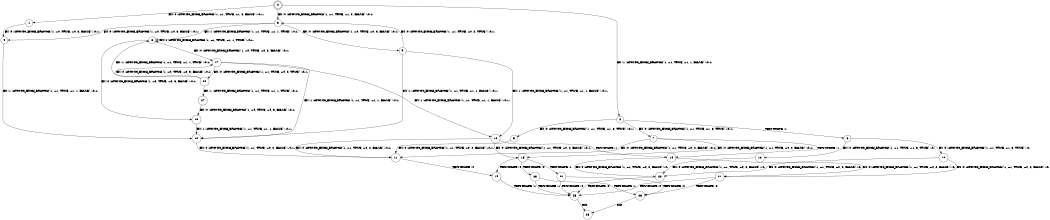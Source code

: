 digraph BCG {
size = "7, 10.5";
center = TRUE;
node [shape = circle];
0 [peripheries = 2];
0 -> 1 [label = "EX !0 !ATOMIC_EXCH_BRANCH (1, +1, TRUE, +1, 3, FALSE) !:0:1:"];
0 -> 2 [label = "EX !1 !ATOMIC_EXCH_BRANCH (1, +1, TRUE, +1, 1, FALSE) !:0:1:"];
0 -> 3 [label = "EX !0 !ATOMIC_EXCH_BRANCH (1, +1, TRUE, +1, 3, FALSE) !:0:1:"];
1 -> 4 [label = "EX !0 !ATOMIC_EXCH_BRANCH (1, +0, TRUE, +0, 3, FALSE) !:0:1:"];
2 -> 5 [label = "EX !0 !ATOMIC_EXCH_BRANCH (1, +1, TRUE, +1, 3, TRUE) !:0:1:"];
2 -> 6 [label = "TERMINATE !1"];
2 -> 7 [label = "EX !0 !ATOMIC_EXCH_BRANCH (1, +1, TRUE, +1, 3, TRUE) !:0:1:"];
3 -> 4 [label = "EX !0 !ATOMIC_EXCH_BRANCH (1, +0, TRUE, +0, 3, FALSE) !:0:1:"];
3 -> 8 [label = "EX !1 !ATOMIC_EXCH_BRANCH (1, +1, TRUE, +1, 1, TRUE) !:0:1:"];
3 -> 9 [label = "EX !0 !ATOMIC_EXCH_BRANCH (1, +0, TRUE, +0, 3, FALSE) !:0:1:"];
4 -> 10 [label = "EX !1 !ATOMIC_EXCH_BRANCH (1, +1, TRUE, +1, 1, FALSE) !:0:1:"];
5 -> 11 [label = "EX !0 !ATOMIC_EXCH_BRANCH (1, +1, TRUE, +0, 2, FALSE) !:0:1:"];
6 -> 12 [label = "EX !0 !ATOMIC_EXCH_BRANCH (1, +1, TRUE, +1, 3, TRUE) !:0:"];
6 -> 13 [label = "EX !0 !ATOMIC_EXCH_BRANCH (1, +1, TRUE, +1, 3, TRUE) !:0:"];
7 -> 11 [label = "EX !0 !ATOMIC_EXCH_BRANCH (1, +1, TRUE, +0, 2, FALSE) !:0:1:"];
7 -> 14 [label = "TERMINATE !1"];
7 -> 15 [label = "EX !0 !ATOMIC_EXCH_BRANCH (1, +1, TRUE, +0, 2, FALSE) !:0:1:"];
8 -> 16 [label = "EX !0 !ATOMIC_EXCH_BRANCH (1, +0, TRUE, +0, 3, FALSE) !:0:1:"];
8 -> 8 [label = "EX !1 !ATOMIC_EXCH_BRANCH (1, +1, TRUE, +1, 1, TRUE) !:0:1:"];
8 -> 17 [label = "EX !0 !ATOMIC_EXCH_BRANCH (1, +0, TRUE, +0, 3, FALSE) !:0:1:"];
9 -> 10 [label = "EX !1 !ATOMIC_EXCH_BRANCH (1, +1, TRUE, +1, 1, FALSE) !:0:1:"];
9 -> 18 [label = "EX !1 !ATOMIC_EXCH_BRANCH (1, +1, TRUE, +1, 1, FALSE) !:0:1:"];
9 -> 3 [label = "EX !0 !ATOMIC_EXCH_BRANCH (1, +1, TRUE, +0, 2, TRUE) !:0:1:"];
10 -> 11 [label = "EX !0 !ATOMIC_EXCH_BRANCH (1, +1, TRUE, +0, 2, FALSE) !:0:1:"];
11 -> 19 [label = "TERMINATE !0"];
12 -> 20 [label = "EX !0 !ATOMIC_EXCH_BRANCH (1, +1, TRUE, +0, 2, FALSE) !:0:"];
13 -> 20 [label = "EX !0 !ATOMIC_EXCH_BRANCH (1, +1, TRUE, +0, 2, FALSE) !:0:"];
13 -> 21 [label = "EX !0 !ATOMIC_EXCH_BRANCH (1, +1, TRUE, +0, 2, FALSE) !:0:"];
14 -> 20 [label = "EX !0 !ATOMIC_EXCH_BRANCH (1, +1, TRUE, +0, 2, FALSE) !:0:"];
14 -> 21 [label = "EX !0 !ATOMIC_EXCH_BRANCH (1, +1, TRUE, +0, 2, FALSE) !:0:"];
15 -> 19 [label = "TERMINATE !0"];
15 -> 22 [label = "TERMINATE !1"];
15 -> 23 [label = "TERMINATE !0"];
16 -> 10 [label = "EX !1 !ATOMIC_EXCH_BRANCH (1, +1, TRUE, +1, 1, FALSE) !:0:1:"];
17 -> 10 [label = "EX !1 !ATOMIC_EXCH_BRANCH (1, +1, TRUE, +1, 1, FALSE) !:0:1:"];
17 -> 18 [label = "EX !1 !ATOMIC_EXCH_BRANCH (1, +1, TRUE, +1, 1, FALSE) !:0:1:"];
17 -> 24 [label = "EX !0 !ATOMIC_EXCH_BRANCH (1, +1, TRUE, +0, 2, TRUE) !:0:1:"];
18 -> 11 [label = "EX !0 !ATOMIC_EXCH_BRANCH (1, +1, TRUE, +0, 2, FALSE) !:0:1:"];
18 -> 14 [label = "TERMINATE !1"];
18 -> 15 [label = "EX !0 !ATOMIC_EXCH_BRANCH (1, +1, TRUE, +0, 2, FALSE) !:0:1:"];
19 -> 25 [label = "TERMINATE !1"];
20 -> 25 [label = "TERMINATE !0"];
21 -> 25 [label = "TERMINATE !0"];
21 -> 26 [label = "TERMINATE !0"];
22 -> 25 [label = "TERMINATE !0"];
22 -> 26 [label = "TERMINATE !0"];
23 -> 25 [label = "TERMINATE !1"];
23 -> 26 [label = "TERMINATE !1"];
24 -> 27 [label = "EX !1 !ATOMIC_EXCH_BRANCH (1, +1, TRUE, +1, 1, TRUE) !:0:1:"];
24 -> 8 [label = "EX !1 !ATOMIC_EXCH_BRANCH (1, +1, TRUE, +1, 1, TRUE) !:0:1:"];
24 -> 17 [label = "EX !0 !ATOMIC_EXCH_BRANCH (1, +0, TRUE, +0, 3, FALSE) !:0:1:"];
25 -> 28 [label = "exit"];
26 -> 28 [label = "exit"];
27 -> 16 [label = "EX !0 !ATOMIC_EXCH_BRANCH (1, +0, TRUE, +0, 3, FALSE) !:0:1:"];
}
